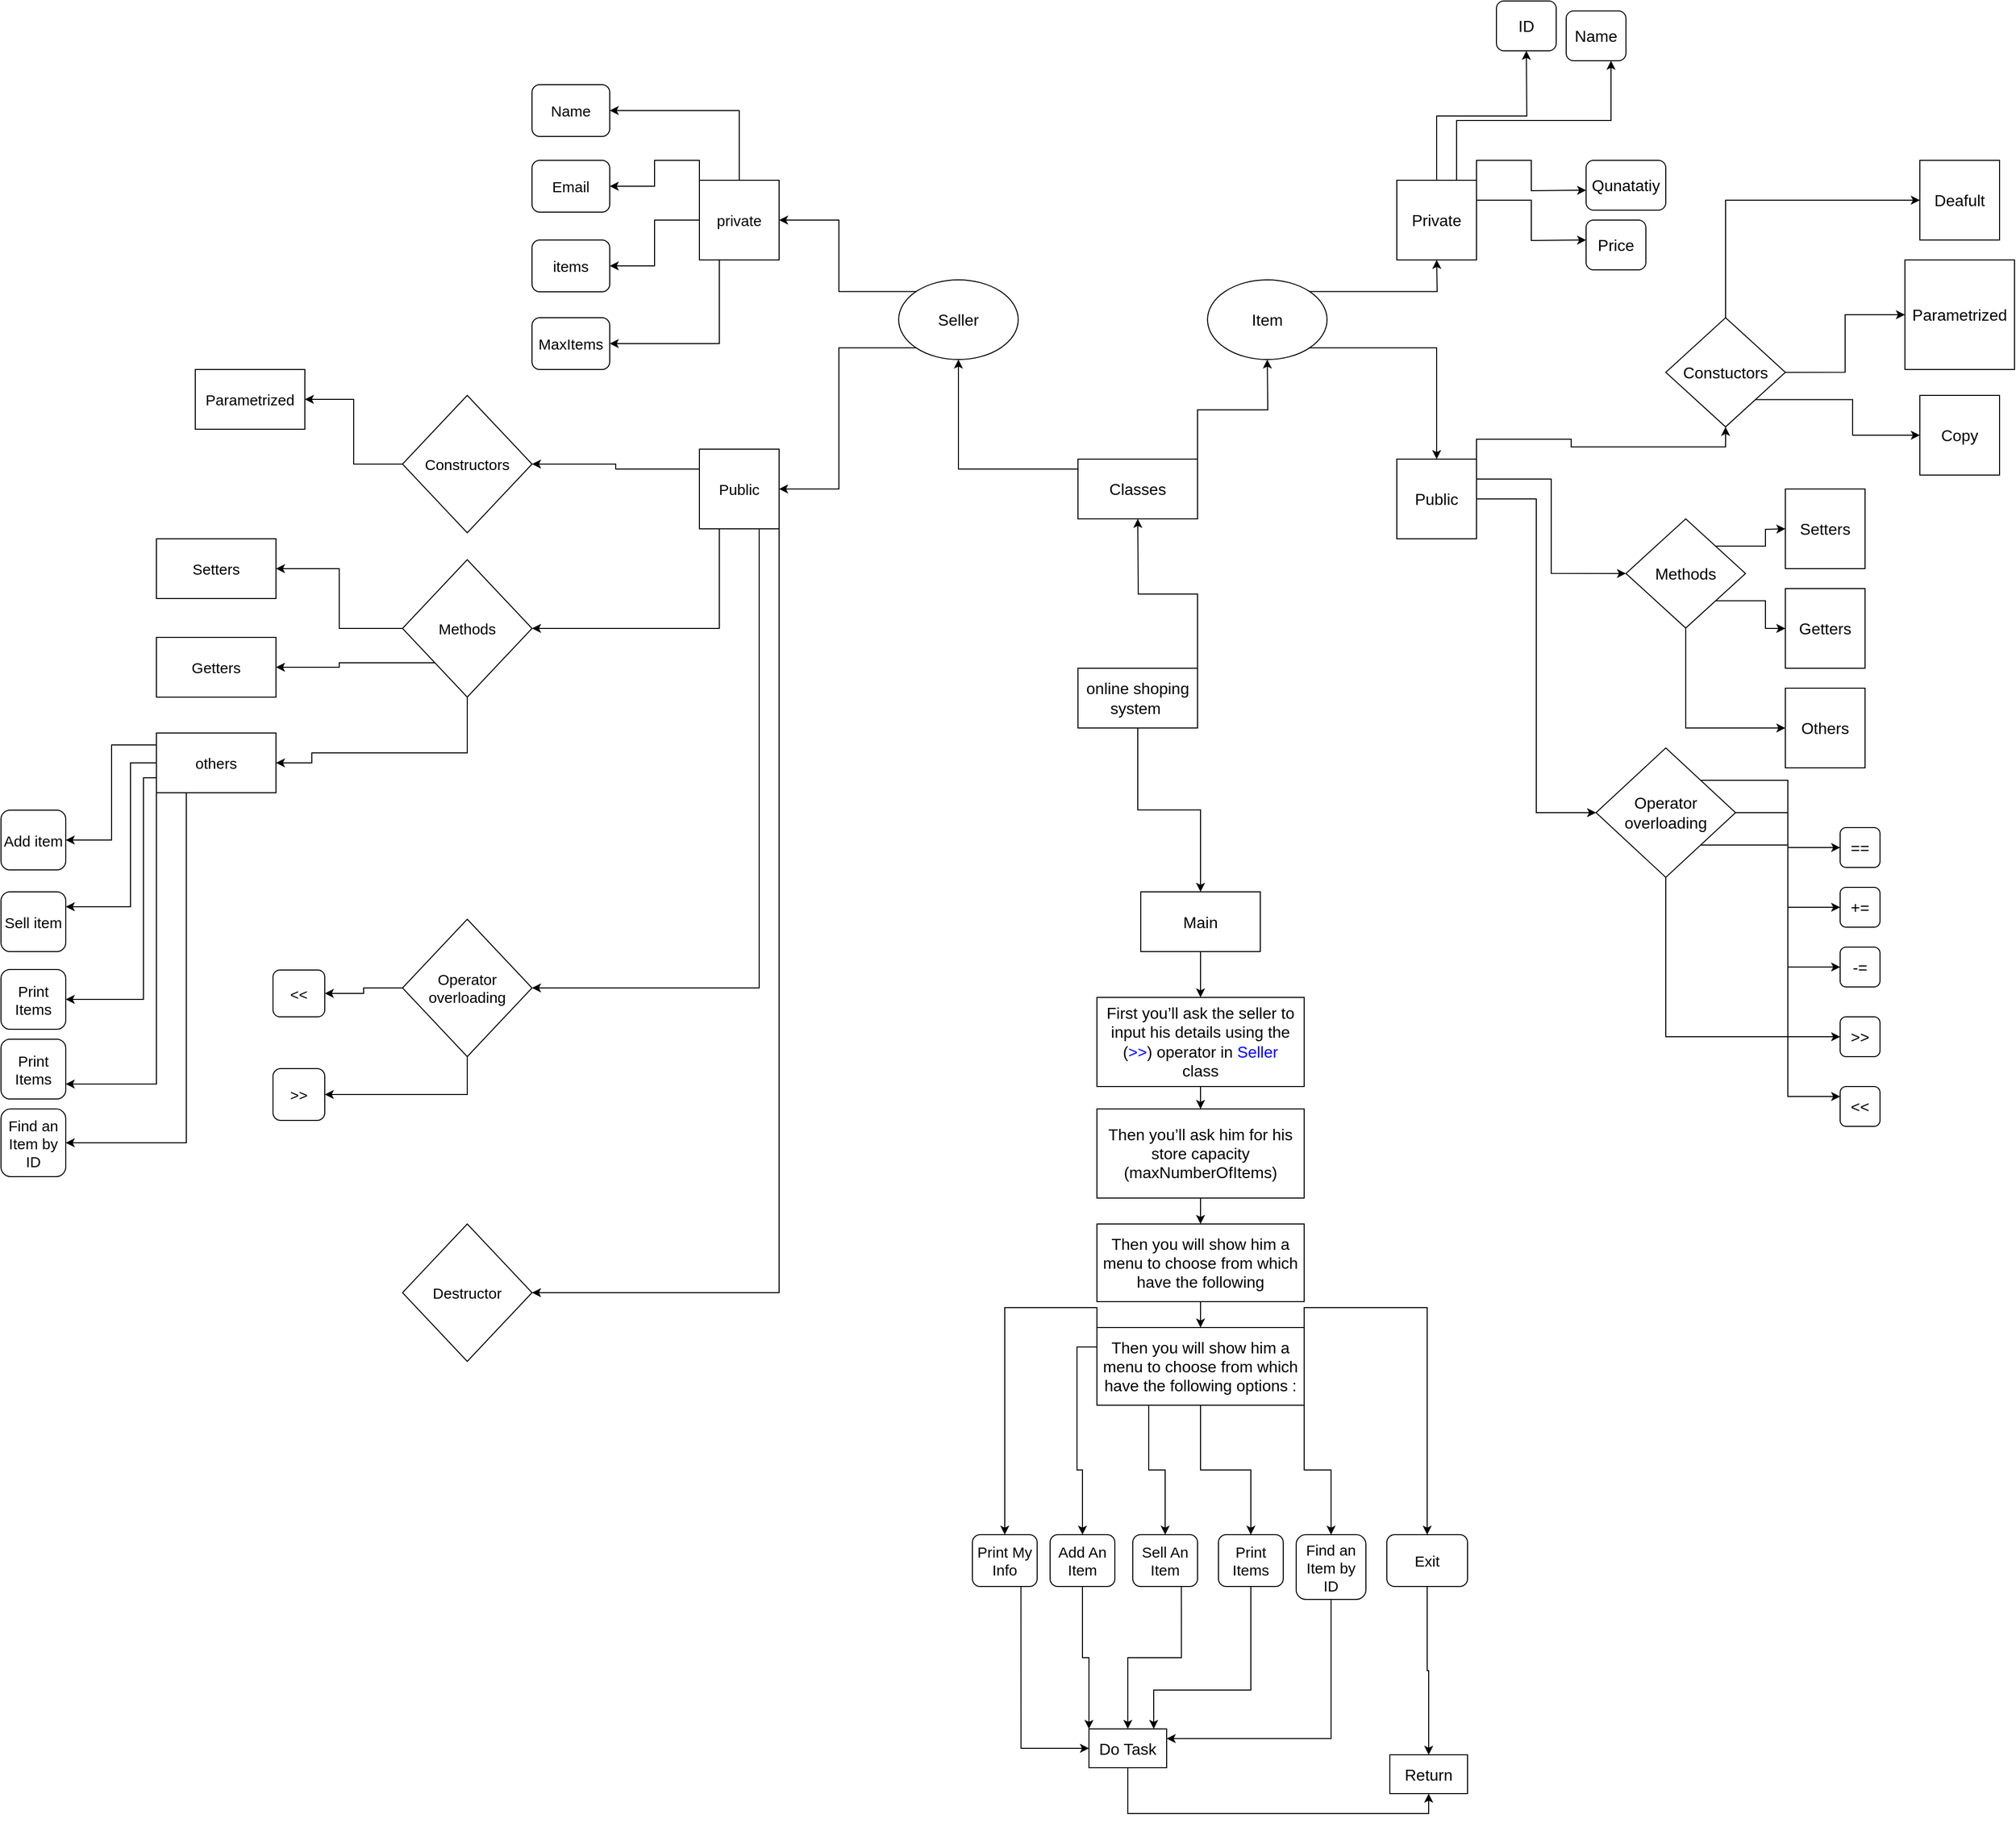 <mxfile version="15.7.3" type="device"><diagram id="LqUuGTMy50vNdDH22fvP" name="Page-1"><mxGraphModel dx="3160" dy="4025" grid="1" gridSize="13" guides="1" tooltips="1" connect="1" arrows="1" fold="1" page="0" pageScale="1" pageWidth="850" pageHeight="1100" math="0" shadow="0"><root><mxCell id="0"/><mxCell id="1" parent="0"/><mxCell id="U6uP4XrphYnsGZnS9Zwe-2" style="edgeStyle=orthogonalEdgeStyle;rounded=0;orthogonalLoop=1;jettySize=auto;html=1;exitX=1;exitY=0;exitDx=0;exitDy=0;fontSize=16;" parent="1" source="U6uP4XrphYnsGZnS9Zwe-1" edge="1"><mxGeometry relative="1" as="geometry"><mxPoint x="530" y="280" as="targetPoint"/></mxGeometry></mxCell><mxCell id="U6uP4XrphYnsGZnS9Zwe-3" style="edgeStyle=orthogonalEdgeStyle;rounded=0;orthogonalLoop=1;jettySize=auto;html=1;fontSize=16;entryX=0.5;entryY=0;entryDx=0;entryDy=0;exitX=0.5;exitY=1;exitDx=0;exitDy=0;" parent="1" source="U6uP4XrphYnsGZnS9Zwe-1" target="U6uP4XrphYnsGZnS9Zwe-4" edge="1"><mxGeometry relative="1" as="geometry"><mxPoint x="260" y="530" as="targetPoint"/><mxPoint x="440" y="540" as="sourcePoint"/></mxGeometry></mxCell><mxCell id="U6uP4XrphYnsGZnS9Zwe-1" value="&lt;font style=&quot;font-size: 16px&quot;&gt;online shoping system&amp;nbsp;&lt;/font&gt;" style="rounded=0;whiteSpace=wrap;html=1;" parent="1" vertex="1"><mxGeometry x="470" y="430" width="120" height="60" as="geometry"/></mxCell><mxCell id="W4o8jHhgTtyoQYrUryZ_-58" value="" style="edgeStyle=orthogonalEdgeStyle;rounded=0;orthogonalLoop=1;jettySize=auto;html=1;fontSize=15;" edge="1" parent="1" source="U6uP4XrphYnsGZnS9Zwe-4" target="W4o8jHhgTtyoQYrUryZ_-57"><mxGeometry relative="1" as="geometry"/></mxCell><mxCell id="U6uP4XrphYnsGZnS9Zwe-4" value="Main" style="rounded=0;whiteSpace=wrap;html=1;fontSize=16;" parent="1" vertex="1"><mxGeometry x="533" y="654.5" width="120" height="60" as="geometry"/></mxCell><mxCell id="U6uP4XrphYnsGZnS9Zwe-6" style="edgeStyle=orthogonalEdgeStyle;rounded=0;orthogonalLoop=1;jettySize=auto;html=1;exitX=1;exitY=0;exitDx=0;exitDy=0;fontSize=16;" parent="1" source="U6uP4XrphYnsGZnS9Zwe-5" edge="1"><mxGeometry relative="1" as="geometry"><mxPoint x="660" y="120" as="targetPoint"/></mxGeometry></mxCell><mxCell id="U6uP4XrphYnsGZnS9Zwe-5" value="Classes" style="rounded=0;whiteSpace=wrap;html=1;fontSize=16;" parent="1" vertex="1"><mxGeometry x="470" y="220" width="120" height="60" as="geometry"/></mxCell><mxCell id="U6uP4XrphYnsGZnS9Zwe-14" style="edgeStyle=orthogonalEdgeStyle;rounded=0;orthogonalLoop=1;jettySize=auto;html=1;exitX=1;exitY=0;exitDx=0;exitDy=0;fontSize=16;" parent="1" source="U6uP4XrphYnsGZnS9Zwe-13" edge="1"><mxGeometry relative="1" as="geometry"><mxPoint x="830" y="20" as="targetPoint"/></mxGeometry></mxCell><mxCell id="U6uP4XrphYnsGZnS9Zwe-16" style="edgeStyle=orthogonalEdgeStyle;rounded=0;orthogonalLoop=1;jettySize=auto;html=1;exitX=1;exitY=1;exitDx=0;exitDy=0;fontSize=16;" parent="1" source="U6uP4XrphYnsGZnS9Zwe-13" target="U6uP4XrphYnsGZnS9Zwe-17" edge="1"><mxGeometry relative="1" as="geometry"><mxPoint x="830" y="190" as="targetPoint"/></mxGeometry></mxCell><mxCell id="U6uP4XrphYnsGZnS9Zwe-13" value="Item" style="ellipse;whiteSpace=wrap;html=1;fontSize=16;" parent="1" vertex="1"><mxGeometry x="600" y="40" width="120" height="80" as="geometry"/></mxCell><mxCell id="U6uP4XrphYnsGZnS9Zwe-19" style="edgeStyle=orthogonalEdgeStyle;rounded=0;orthogonalLoop=1;jettySize=auto;html=1;exitX=1;exitY=0;exitDx=0;exitDy=0;fontSize=16;" parent="1" source="U6uP4XrphYnsGZnS9Zwe-15" edge="1"><mxGeometry relative="1" as="geometry"><mxPoint x="980" y="-50" as="targetPoint"/></mxGeometry></mxCell><mxCell id="U6uP4XrphYnsGZnS9Zwe-21" style="edgeStyle=orthogonalEdgeStyle;rounded=0;orthogonalLoop=1;jettySize=auto;html=1;exitX=1;exitY=0.25;exitDx=0;exitDy=0;fontSize=16;" parent="1" source="U6uP4XrphYnsGZnS9Zwe-15" edge="1"><mxGeometry relative="1" as="geometry"><mxPoint x="980" as="targetPoint"/></mxGeometry></mxCell><mxCell id="U6uP4XrphYnsGZnS9Zwe-29" style="edgeStyle=orthogonalEdgeStyle;rounded=0;orthogonalLoop=1;jettySize=auto;html=1;exitX=0.75;exitY=0;exitDx=0;exitDy=0;fontSize=16;entryX=0.75;entryY=1;entryDx=0;entryDy=0;" parent="1" source="U6uP4XrphYnsGZnS9Zwe-15" target="U6uP4XrphYnsGZnS9Zwe-22" edge="1"><mxGeometry relative="1" as="geometry"><mxPoint x="1010" y="-130" as="targetPoint"/></mxGeometry></mxCell><mxCell id="U6uP4XrphYnsGZnS9Zwe-30" style="edgeStyle=orthogonalEdgeStyle;rounded=0;orthogonalLoop=1;jettySize=auto;html=1;exitX=0.5;exitY=0;exitDx=0;exitDy=0;fontSize=16;" parent="1" source="U6uP4XrphYnsGZnS9Zwe-15" edge="1"><mxGeometry relative="1" as="geometry"><mxPoint x="920" y="-190" as="targetPoint"/></mxGeometry></mxCell><mxCell id="U6uP4XrphYnsGZnS9Zwe-15" value="Private" style="whiteSpace=wrap;html=1;aspect=fixed;fontSize=16;" parent="1" vertex="1"><mxGeometry x="790" y="-60" width="80" height="80" as="geometry"/></mxCell><mxCell id="U6uP4XrphYnsGZnS9Zwe-35" style="edgeStyle=orthogonalEdgeStyle;rounded=0;orthogonalLoop=1;jettySize=auto;html=1;exitX=1;exitY=0;exitDx=0;exitDy=0;fontSize=16;" parent="1" source="U6uP4XrphYnsGZnS9Zwe-17" target="U6uP4XrphYnsGZnS9Zwe-36" edge="1"><mxGeometry relative="1" as="geometry"><mxPoint x="1030" y="190.333" as="targetPoint"/></mxGeometry></mxCell><mxCell id="U6uP4XrphYnsGZnS9Zwe-40" style="edgeStyle=orthogonalEdgeStyle;rounded=0;orthogonalLoop=1;jettySize=auto;html=1;exitX=1;exitY=0.25;exitDx=0;exitDy=0;fontSize=16;entryX=0;entryY=0.5;entryDx=0;entryDy=0;" parent="1" source="U6uP4XrphYnsGZnS9Zwe-17" target="U6uP4XrphYnsGZnS9Zwe-41" edge="1"><mxGeometry relative="1" as="geometry"><mxPoint x="980" y="360" as="targetPoint"/></mxGeometry></mxCell><mxCell id="U6uP4XrphYnsGZnS9Zwe-52" style="edgeStyle=orthogonalEdgeStyle;rounded=0;orthogonalLoop=1;jettySize=auto;html=1;exitX=1;exitY=0.5;exitDx=0;exitDy=0;entryX=0;entryY=0.5;entryDx=0;entryDy=0;fontSize=16;" parent="1" source="U6uP4XrphYnsGZnS9Zwe-17" target="U6uP4XrphYnsGZnS9Zwe-50" edge="1"><mxGeometry relative="1" as="geometry"/></mxCell><mxCell id="U6uP4XrphYnsGZnS9Zwe-17" value="Public" style="whiteSpace=wrap;html=1;aspect=fixed;fontSize=16;" parent="1" vertex="1"><mxGeometry x="790" y="220" width="80" height="80" as="geometry"/></mxCell><mxCell id="U6uP4XrphYnsGZnS9Zwe-20" value="ID" style="rounded=1;whiteSpace=wrap;html=1;fontSize=16;" parent="1" vertex="1"><mxGeometry x="890" y="-240" width="60" height="50" as="geometry"/></mxCell><mxCell id="U6uP4XrphYnsGZnS9Zwe-22" value="Name" style="rounded=1;whiteSpace=wrap;html=1;fontSize=16;" parent="1" vertex="1"><mxGeometry x="960" y="-230" width="60" height="50" as="geometry"/></mxCell><mxCell id="U6uP4XrphYnsGZnS9Zwe-33" value="Qunatatiy" style="rounded=1;whiteSpace=wrap;html=1;fontSize=16;" parent="1" vertex="1"><mxGeometry x="980" y="-80" width="80" height="50" as="geometry"/></mxCell><mxCell id="U6uP4XrphYnsGZnS9Zwe-34" value="Price" style="rounded=1;whiteSpace=wrap;html=1;fontSize=16;" parent="1" vertex="1"><mxGeometry x="980" y="-20" width="60" height="50" as="geometry"/></mxCell><mxCell id="W4o8jHhgTtyoQYrUryZ_-20" style="edgeStyle=orthogonalEdgeStyle;rounded=0;orthogonalLoop=1;jettySize=auto;html=1;exitX=0.5;exitY=0;exitDx=0;exitDy=0;entryX=0;entryY=0.5;entryDx=0;entryDy=0;fontSize=15;" edge="1" parent="1" source="U6uP4XrphYnsGZnS9Zwe-36" target="W4o8jHhgTtyoQYrUryZ_-17"><mxGeometry relative="1" as="geometry"/></mxCell><mxCell id="W4o8jHhgTtyoQYrUryZ_-21" style="edgeStyle=orthogonalEdgeStyle;rounded=0;orthogonalLoop=1;jettySize=auto;html=1;exitX=1;exitY=0.5;exitDx=0;exitDy=0;fontSize=15;" edge="1" parent="1" source="U6uP4XrphYnsGZnS9Zwe-36" target="W4o8jHhgTtyoQYrUryZ_-18"><mxGeometry relative="1" as="geometry"/></mxCell><mxCell id="W4o8jHhgTtyoQYrUryZ_-22" style="edgeStyle=orthogonalEdgeStyle;rounded=0;orthogonalLoop=1;jettySize=auto;html=1;exitX=1;exitY=1;exitDx=0;exitDy=0;fontSize=15;" edge="1" parent="1" source="U6uP4XrphYnsGZnS9Zwe-36" target="W4o8jHhgTtyoQYrUryZ_-19"><mxGeometry relative="1" as="geometry"/></mxCell><mxCell id="U6uP4XrphYnsGZnS9Zwe-36" value="Constuctors" style="rhombus;whiteSpace=wrap;html=1;fontSize=16;" parent="1" vertex="1"><mxGeometry x="1060" y="78.0" width="120" height="109.67" as="geometry"/></mxCell><mxCell id="U6uP4XrphYnsGZnS9Zwe-43" style="edgeStyle=orthogonalEdgeStyle;rounded=0;orthogonalLoop=1;jettySize=auto;html=1;exitX=1;exitY=0;exitDx=0;exitDy=0;fontSize=16;" parent="1" source="U6uP4XrphYnsGZnS9Zwe-41" edge="1"><mxGeometry relative="1" as="geometry"><mxPoint x="1180" y="290" as="targetPoint"/></mxGeometry></mxCell><mxCell id="U6uP4XrphYnsGZnS9Zwe-47" style="edgeStyle=orthogonalEdgeStyle;rounded=0;orthogonalLoop=1;jettySize=auto;html=1;exitX=1;exitY=1;exitDx=0;exitDy=0;entryX=0;entryY=0.5;entryDx=0;entryDy=0;fontSize=16;" parent="1" source="U6uP4XrphYnsGZnS9Zwe-41" target="U6uP4XrphYnsGZnS9Zwe-46" edge="1"><mxGeometry relative="1" as="geometry"/></mxCell><mxCell id="U6uP4XrphYnsGZnS9Zwe-49" style="edgeStyle=orthogonalEdgeStyle;rounded=0;orthogonalLoop=1;jettySize=auto;html=1;exitX=0.5;exitY=1;exitDx=0;exitDy=0;entryX=0;entryY=0.5;entryDx=0;entryDy=0;fontSize=16;" parent="1" source="U6uP4XrphYnsGZnS9Zwe-41" target="U6uP4XrphYnsGZnS9Zwe-48" edge="1"><mxGeometry relative="1" as="geometry"/></mxCell><mxCell id="U6uP4XrphYnsGZnS9Zwe-41" value="Methods" style="rhombus;whiteSpace=wrap;html=1;fontSize=16;" parent="1" vertex="1"><mxGeometry x="1020" y="280" width="120" height="109.67" as="geometry"/></mxCell><mxCell id="U6uP4XrphYnsGZnS9Zwe-45" value="Setters" style="whiteSpace=wrap;html=1;aspect=fixed;fontSize=16;" parent="1" vertex="1"><mxGeometry x="1180" y="250" width="80" height="80" as="geometry"/></mxCell><mxCell id="U6uP4XrphYnsGZnS9Zwe-46" value="Getters" style="whiteSpace=wrap;html=1;aspect=fixed;fontSize=16;" parent="1" vertex="1"><mxGeometry x="1180" y="350" width="80" height="80" as="geometry"/></mxCell><mxCell id="U6uP4XrphYnsGZnS9Zwe-48" value="Others" style="whiteSpace=wrap;html=1;aspect=fixed;fontSize=16;" parent="1" vertex="1"><mxGeometry x="1180" y="450" width="80" height="80" as="geometry"/></mxCell><mxCell id="U6uP4XrphYnsGZnS9Zwe-60" style="edgeStyle=orthogonalEdgeStyle;rounded=0;orthogonalLoop=1;jettySize=auto;html=1;exitX=1;exitY=0;exitDx=0;exitDy=0;entryX=0;entryY=0.5;entryDx=0;entryDy=0;fontSize=16;" parent="1" source="U6uP4XrphYnsGZnS9Zwe-50" target="U6uP4XrphYnsGZnS9Zwe-54" edge="1"><mxGeometry relative="1" as="geometry"/></mxCell><mxCell id="U6uP4XrphYnsGZnS9Zwe-61" style="edgeStyle=orthogonalEdgeStyle;rounded=0;orthogonalLoop=1;jettySize=auto;html=1;exitX=1;exitY=0.5;exitDx=0;exitDy=0;entryX=0;entryY=0.5;entryDx=0;entryDy=0;fontSize=16;" parent="1" source="U6uP4XrphYnsGZnS9Zwe-50" target="U6uP4XrphYnsGZnS9Zwe-55" edge="1"><mxGeometry relative="1" as="geometry"/></mxCell><mxCell id="U6uP4XrphYnsGZnS9Zwe-62" style="edgeStyle=orthogonalEdgeStyle;rounded=0;orthogonalLoop=1;jettySize=auto;html=1;exitX=1;exitY=1;exitDx=0;exitDy=0;entryX=0;entryY=0.5;entryDx=0;entryDy=0;fontSize=16;" parent="1" source="U6uP4XrphYnsGZnS9Zwe-50" target="U6uP4XrphYnsGZnS9Zwe-56" edge="1"><mxGeometry relative="1" as="geometry"/></mxCell><mxCell id="U6uP4XrphYnsGZnS9Zwe-63" style="edgeStyle=orthogonalEdgeStyle;rounded=0;orthogonalLoop=1;jettySize=auto;html=1;exitX=0.5;exitY=1;exitDx=0;exitDy=0;entryX=0;entryY=0.5;entryDx=0;entryDy=0;fontSize=16;" parent="1" source="U6uP4XrphYnsGZnS9Zwe-50" target="U6uP4XrphYnsGZnS9Zwe-57" edge="1"><mxGeometry relative="1" as="geometry"/></mxCell><mxCell id="U6uP4XrphYnsGZnS9Zwe-65" style="edgeStyle=orthogonalEdgeStyle;rounded=0;orthogonalLoop=1;jettySize=auto;html=1;exitX=0;exitY=1;exitDx=0;exitDy=0;entryX=0;entryY=0.25;entryDx=0;entryDy=0;fontSize=16;" parent="1" source="U6uP4XrphYnsGZnS9Zwe-50" target="U6uP4XrphYnsGZnS9Zwe-58" edge="1"><mxGeometry relative="1" as="geometry"/></mxCell><mxCell id="U6uP4XrphYnsGZnS9Zwe-50" value="Operator overloading" style="rhombus;whiteSpace=wrap;html=1;fontSize=16;" parent="1" vertex="1"><mxGeometry x="990" y="510" width="140" height="130" as="geometry"/></mxCell><mxCell id="U6uP4XrphYnsGZnS9Zwe-54" value="==" style="rounded=1;whiteSpace=wrap;html=1;fontSize=16;" parent="1" vertex="1"><mxGeometry x="1235" y="590" width="40" height="40" as="geometry"/></mxCell><mxCell id="U6uP4XrphYnsGZnS9Zwe-55" value="+=" style="rounded=1;whiteSpace=wrap;html=1;fontSize=16;" parent="1" vertex="1"><mxGeometry x="1235" y="650" width="40" height="40" as="geometry"/></mxCell><mxCell id="U6uP4XrphYnsGZnS9Zwe-56" value="-=" style="rounded=1;whiteSpace=wrap;html=1;fontSize=16;" parent="1" vertex="1"><mxGeometry x="1235" y="710" width="40" height="40" as="geometry"/></mxCell><mxCell id="U6uP4XrphYnsGZnS9Zwe-57" value="&amp;gt;&amp;gt;" style="rounded=1;whiteSpace=wrap;html=1;fontSize=16;" parent="1" vertex="1"><mxGeometry x="1235" y="780" width="40" height="40" as="geometry"/></mxCell><mxCell id="U6uP4XrphYnsGZnS9Zwe-58" value="&amp;lt;&amp;lt;" style="rounded=1;whiteSpace=wrap;html=1;fontSize=16;" parent="1" vertex="1"><mxGeometry x="1235" y="850" width="40" height="40" as="geometry"/></mxCell><mxCell id="W4o8jHhgTtyoQYrUryZ_-4" style="edgeStyle=orthogonalEdgeStyle;rounded=0;orthogonalLoop=1;jettySize=auto;html=1;exitX=0;exitY=0;exitDx=0;exitDy=0;entryX=1;entryY=0.5;entryDx=0;entryDy=0;" edge="1" parent="1" source="U6uP4XrphYnsGZnS9Zwe-100" target="W4o8jHhgTtyoQYrUryZ_-2"><mxGeometry relative="1" as="geometry"/></mxCell><mxCell id="W4o8jHhgTtyoQYrUryZ_-5" style="edgeStyle=orthogonalEdgeStyle;rounded=0;orthogonalLoop=1;jettySize=auto;html=1;exitX=0;exitY=1;exitDx=0;exitDy=0;entryX=1;entryY=0.5;entryDx=0;entryDy=0;" edge="1" parent="1" source="U6uP4XrphYnsGZnS9Zwe-100" target="W4o8jHhgTtyoQYrUryZ_-3"><mxGeometry relative="1" as="geometry"/></mxCell><mxCell id="U6uP4XrphYnsGZnS9Zwe-100" value="Seller" style="ellipse;whiteSpace=wrap;html=1;fontSize=16;" parent="1" vertex="1"><mxGeometry x="290" y="40" width="120" height="80" as="geometry"/></mxCell><mxCell id="U6uP4XrphYnsGZnS9Zwe-101" style="edgeStyle=orthogonalEdgeStyle;rounded=0;orthogonalLoop=1;jettySize=auto;html=1;exitX=0.005;exitY=0.166;exitDx=0;exitDy=0;fontSize=16;exitPerimeter=0;entryX=0.5;entryY=1;entryDx=0;entryDy=0;" parent="1" source="U6uP4XrphYnsGZnS9Zwe-5" target="U6uP4XrphYnsGZnS9Zwe-100" edge="1"><mxGeometry relative="1" as="geometry"><mxPoint x="460" y="120.0" as="targetPoint"/><mxPoint x="390" y="220.0" as="sourcePoint"/></mxGeometry></mxCell><mxCell id="W4o8jHhgTtyoQYrUryZ_-10" style="edgeStyle=orthogonalEdgeStyle;rounded=0;orthogonalLoop=1;jettySize=auto;html=1;exitX=0.5;exitY=0;exitDx=0;exitDy=0;entryX=1;entryY=0.5;entryDx=0;entryDy=0;fontSize=15;" edge="1" parent="1" source="W4o8jHhgTtyoQYrUryZ_-2" target="W4o8jHhgTtyoQYrUryZ_-6"><mxGeometry relative="1" as="geometry"/></mxCell><mxCell id="W4o8jHhgTtyoQYrUryZ_-11" style="edgeStyle=orthogonalEdgeStyle;rounded=0;orthogonalLoop=1;jettySize=auto;html=1;exitX=0;exitY=0;exitDx=0;exitDy=0;fontSize=15;" edge="1" parent="1" source="W4o8jHhgTtyoQYrUryZ_-2" target="W4o8jHhgTtyoQYrUryZ_-7"><mxGeometry relative="1" as="geometry"/></mxCell><mxCell id="W4o8jHhgTtyoQYrUryZ_-12" style="edgeStyle=orthogonalEdgeStyle;rounded=0;orthogonalLoop=1;jettySize=auto;html=1;exitX=0;exitY=0.5;exitDx=0;exitDy=0;entryX=1;entryY=0.5;entryDx=0;entryDy=0;fontSize=15;" edge="1" parent="1" source="W4o8jHhgTtyoQYrUryZ_-2" target="W4o8jHhgTtyoQYrUryZ_-8"><mxGeometry relative="1" as="geometry"/></mxCell><mxCell id="W4o8jHhgTtyoQYrUryZ_-13" style="edgeStyle=orthogonalEdgeStyle;rounded=0;orthogonalLoop=1;jettySize=auto;html=1;exitX=0.25;exitY=1;exitDx=0;exitDy=0;entryX=1;entryY=0.5;entryDx=0;entryDy=0;fontSize=15;" edge="1" parent="1" source="W4o8jHhgTtyoQYrUryZ_-2" target="W4o8jHhgTtyoQYrUryZ_-9"><mxGeometry relative="1" as="geometry"/></mxCell><mxCell id="W4o8jHhgTtyoQYrUryZ_-2" value="&lt;font style=&quot;font-size: 15px&quot;&gt;private&lt;/font&gt;" style="whiteSpace=wrap;html=1;aspect=fixed;" vertex="1" parent="1"><mxGeometry x="90" y="-60" width="80" height="80" as="geometry"/></mxCell><mxCell id="W4o8jHhgTtyoQYrUryZ_-25" style="edgeStyle=orthogonalEdgeStyle;rounded=0;orthogonalLoop=1;jettySize=auto;html=1;exitX=0;exitY=0.25;exitDx=0;exitDy=0;fontSize=15;" edge="1" parent="1" source="W4o8jHhgTtyoQYrUryZ_-3" target="W4o8jHhgTtyoQYrUryZ_-14"><mxGeometry relative="1" as="geometry"/></mxCell><mxCell id="W4o8jHhgTtyoQYrUryZ_-27" style="edgeStyle=orthogonalEdgeStyle;rounded=0;orthogonalLoop=1;jettySize=auto;html=1;exitX=0.25;exitY=1;exitDx=0;exitDy=0;entryX=1;entryY=0.5;entryDx=0;entryDy=0;fontSize=15;" edge="1" parent="1" source="W4o8jHhgTtyoQYrUryZ_-3" target="W4o8jHhgTtyoQYrUryZ_-15"><mxGeometry relative="1" as="geometry"/></mxCell><mxCell id="W4o8jHhgTtyoQYrUryZ_-28" style="edgeStyle=orthogonalEdgeStyle;rounded=0;orthogonalLoop=1;jettySize=auto;html=1;exitX=0.75;exitY=1;exitDx=0;exitDy=0;entryX=1;entryY=0.5;entryDx=0;entryDy=0;fontSize=15;" edge="1" parent="1" source="W4o8jHhgTtyoQYrUryZ_-3" target="W4o8jHhgTtyoQYrUryZ_-16"><mxGeometry relative="1" as="geometry"/></mxCell><mxCell id="W4o8jHhgTtyoQYrUryZ_-51" style="edgeStyle=orthogonalEdgeStyle;rounded=0;orthogonalLoop=1;jettySize=auto;html=1;exitX=1;exitY=1;exitDx=0;exitDy=0;entryX=1;entryY=0.5;entryDx=0;entryDy=0;fontSize=15;" edge="1" parent="1" source="W4o8jHhgTtyoQYrUryZ_-3" target="W4o8jHhgTtyoQYrUryZ_-50"><mxGeometry relative="1" as="geometry"/></mxCell><mxCell id="W4o8jHhgTtyoQYrUryZ_-3" value="&lt;font style=&quot;font-size: 15px&quot;&gt;Public&lt;/font&gt;" style="whiteSpace=wrap;html=1;aspect=fixed;" vertex="1" parent="1"><mxGeometry x="90" y="210" width="80" height="80" as="geometry"/></mxCell><mxCell id="W4o8jHhgTtyoQYrUryZ_-6" value="Name" style="rounded=1;whiteSpace=wrap;html=1;fontSize=15;" vertex="1" parent="1"><mxGeometry x="-78" y="-156" width="78" height="52" as="geometry"/></mxCell><mxCell id="W4o8jHhgTtyoQYrUryZ_-7" value="Email" style="rounded=1;whiteSpace=wrap;html=1;fontSize=15;" vertex="1" parent="1"><mxGeometry x="-78" y="-80" width="78" height="52" as="geometry"/></mxCell><mxCell id="W4o8jHhgTtyoQYrUryZ_-8" value="items" style="rounded=1;whiteSpace=wrap;html=1;fontSize=15;" vertex="1" parent="1"><mxGeometry x="-78" width="78" height="52" as="geometry"/></mxCell><mxCell id="W4o8jHhgTtyoQYrUryZ_-9" value="MaxItems" style="rounded=1;whiteSpace=wrap;html=1;fontSize=15;" vertex="1" parent="1"><mxGeometry x="-78" y="78" width="78" height="52" as="geometry"/></mxCell><mxCell id="W4o8jHhgTtyoQYrUryZ_-32" value="" style="edgeStyle=orthogonalEdgeStyle;rounded=0;orthogonalLoop=1;jettySize=auto;html=1;fontSize=15;" edge="1" parent="1" source="W4o8jHhgTtyoQYrUryZ_-14" target="W4o8jHhgTtyoQYrUryZ_-31"><mxGeometry relative="1" as="geometry"/></mxCell><mxCell id="W4o8jHhgTtyoQYrUryZ_-14" value="Constructors" style="rhombus;whiteSpace=wrap;html=1;fontSize=15;" vertex="1" parent="1"><mxGeometry x="-208" y="156" width="130" height="138" as="geometry"/></mxCell><mxCell id="W4o8jHhgTtyoQYrUryZ_-34" value="" style="edgeStyle=orthogonalEdgeStyle;rounded=0;orthogonalLoop=1;jettySize=auto;html=1;fontSize=15;" edge="1" parent="1" source="W4o8jHhgTtyoQYrUryZ_-15" target="W4o8jHhgTtyoQYrUryZ_-33"><mxGeometry relative="1" as="geometry"/></mxCell><mxCell id="W4o8jHhgTtyoQYrUryZ_-37" style="edgeStyle=orthogonalEdgeStyle;rounded=0;orthogonalLoop=1;jettySize=auto;html=1;exitX=0;exitY=1;exitDx=0;exitDy=0;entryX=1;entryY=0.5;entryDx=0;entryDy=0;fontSize=15;" edge="1" parent="1" source="W4o8jHhgTtyoQYrUryZ_-15" target="W4o8jHhgTtyoQYrUryZ_-35"><mxGeometry relative="1" as="geometry"/></mxCell><mxCell id="W4o8jHhgTtyoQYrUryZ_-38" style="edgeStyle=orthogonalEdgeStyle;rounded=0;orthogonalLoop=1;jettySize=auto;html=1;exitX=0.5;exitY=1;exitDx=0;exitDy=0;entryX=1;entryY=0.5;entryDx=0;entryDy=0;fontSize=15;" edge="1" parent="1" source="W4o8jHhgTtyoQYrUryZ_-15" target="W4o8jHhgTtyoQYrUryZ_-36"><mxGeometry relative="1" as="geometry"><Array as="points"><mxPoint x="-143" y="515"/><mxPoint x="-299" y="515"/><mxPoint x="-299" y="525"/></Array></mxGeometry></mxCell><mxCell id="W4o8jHhgTtyoQYrUryZ_-15" value="Methods" style="rhombus;whiteSpace=wrap;html=1;fontSize=15;" vertex="1" parent="1"><mxGeometry x="-208" y="321" width="130" height="138" as="geometry"/></mxCell><mxCell id="W4o8jHhgTtyoQYrUryZ_-41" style="edgeStyle=orthogonalEdgeStyle;rounded=0;orthogonalLoop=1;jettySize=auto;html=1;exitX=0;exitY=0.5;exitDx=0;exitDy=0;entryX=1;entryY=0.5;entryDx=0;entryDy=0;fontSize=15;" edge="1" parent="1" source="W4o8jHhgTtyoQYrUryZ_-16" target="W4o8jHhgTtyoQYrUryZ_-39"><mxGeometry relative="1" as="geometry"/></mxCell><mxCell id="W4o8jHhgTtyoQYrUryZ_-42" style="edgeStyle=orthogonalEdgeStyle;rounded=0;orthogonalLoop=1;jettySize=auto;html=1;exitX=0.5;exitY=1;exitDx=0;exitDy=0;entryX=1;entryY=0.5;entryDx=0;entryDy=0;fontSize=15;" edge="1" parent="1" source="W4o8jHhgTtyoQYrUryZ_-16" target="W4o8jHhgTtyoQYrUryZ_-40"><mxGeometry relative="1" as="geometry"/></mxCell><mxCell id="W4o8jHhgTtyoQYrUryZ_-16" value="Operator overloading" style="rhombus;whiteSpace=wrap;html=1;fontSize=15;" vertex="1" parent="1"><mxGeometry x="-208" y="682" width="130" height="138" as="geometry"/></mxCell><mxCell id="W4o8jHhgTtyoQYrUryZ_-17" value="Deafult" style="whiteSpace=wrap;html=1;aspect=fixed;fontSize=16;" vertex="1" parent="1"><mxGeometry x="1315" y="-80" width="80" height="80" as="geometry"/></mxCell><mxCell id="W4o8jHhgTtyoQYrUryZ_-18" value="Parametrized" style="whiteSpace=wrap;html=1;aspect=fixed;fontSize=16;" vertex="1" parent="1"><mxGeometry x="1300" y="20" width="110" height="110" as="geometry"/></mxCell><mxCell id="W4o8jHhgTtyoQYrUryZ_-19" value="Copy" style="whiteSpace=wrap;html=1;aspect=fixed;fontSize=16;" vertex="1" parent="1"><mxGeometry x="1315" y="156" width="80" height="80" as="geometry"/></mxCell><mxCell id="W4o8jHhgTtyoQYrUryZ_-31" value="Parametrized" style="whiteSpace=wrap;html=1;fontSize=15;" vertex="1" parent="1"><mxGeometry x="-416" y="130" width="110" height="60" as="geometry"/></mxCell><mxCell id="W4o8jHhgTtyoQYrUryZ_-33" value="Setters" style="whiteSpace=wrap;html=1;fontSize=15;" vertex="1" parent="1"><mxGeometry x="-455" y="300" width="120" height="60" as="geometry"/></mxCell><mxCell id="W4o8jHhgTtyoQYrUryZ_-35" value="Getters" style="whiteSpace=wrap;html=1;fontSize=15;" vertex="1" parent="1"><mxGeometry x="-455" y="399" width="120" height="60" as="geometry"/></mxCell><mxCell id="W4o8jHhgTtyoQYrUryZ_-52" style="edgeStyle=orthogonalEdgeStyle;rounded=0;orthogonalLoop=1;jettySize=auto;html=1;exitX=0;exitY=0;exitDx=0;exitDy=0;entryX=1;entryY=0.5;entryDx=0;entryDy=0;fontSize=15;" edge="1" parent="1" source="W4o8jHhgTtyoQYrUryZ_-36" target="W4o8jHhgTtyoQYrUryZ_-43"><mxGeometry relative="1" as="geometry"><Array as="points"><mxPoint x="-455" y="507"/><mxPoint x="-500" y="507"/><mxPoint x="-500" y="603"/></Array></mxGeometry></mxCell><mxCell id="W4o8jHhgTtyoQYrUryZ_-53" style="edgeStyle=orthogonalEdgeStyle;rounded=0;orthogonalLoop=1;jettySize=auto;html=1;exitX=0;exitY=0.5;exitDx=0;exitDy=0;entryX=1;entryY=0.25;entryDx=0;entryDy=0;fontSize=15;" edge="1" parent="1" source="W4o8jHhgTtyoQYrUryZ_-36" target="W4o8jHhgTtyoQYrUryZ_-44"><mxGeometry relative="1" as="geometry"><Array as="points"><mxPoint x="-481" y="525"/><mxPoint x="-481" y="670"/></Array></mxGeometry></mxCell><mxCell id="W4o8jHhgTtyoQYrUryZ_-54" style="edgeStyle=orthogonalEdgeStyle;rounded=0;orthogonalLoop=1;jettySize=auto;html=1;exitX=0;exitY=0.75;exitDx=0;exitDy=0;entryX=1;entryY=0.5;entryDx=0;entryDy=0;fontSize=15;" edge="1" parent="1" source="W4o8jHhgTtyoQYrUryZ_-36" target="W4o8jHhgTtyoQYrUryZ_-45"><mxGeometry relative="1" as="geometry"><Array as="points"><mxPoint x="-468" y="540"/><mxPoint x="-468" y="763"/></Array></mxGeometry></mxCell><mxCell id="W4o8jHhgTtyoQYrUryZ_-55" style="edgeStyle=orthogonalEdgeStyle;rounded=0;orthogonalLoop=1;jettySize=auto;html=1;exitX=0;exitY=1;exitDx=0;exitDy=0;entryX=1;entryY=0.75;entryDx=0;entryDy=0;fontSize=15;" edge="1" parent="1" source="W4o8jHhgTtyoQYrUryZ_-36" target="W4o8jHhgTtyoQYrUryZ_-46"><mxGeometry relative="1" as="geometry"/></mxCell><mxCell id="W4o8jHhgTtyoQYrUryZ_-56" style="edgeStyle=orthogonalEdgeStyle;rounded=0;orthogonalLoop=1;jettySize=auto;html=1;exitX=0.25;exitY=1;exitDx=0;exitDy=0;entryX=1;entryY=0.5;entryDx=0;entryDy=0;fontSize=15;" edge="1" parent="1" source="W4o8jHhgTtyoQYrUryZ_-36" target="W4o8jHhgTtyoQYrUryZ_-47"><mxGeometry relative="1" as="geometry"/></mxCell><mxCell id="W4o8jHhgTtyoQYrUryZ_-36" value="others" style="whiteSpace=wrap;html=1;fontSize=15;" vertex="1" parent="1"><mxGeometry x="-455" y="495" width="120" height="60" as="geometry"/></mxCell><mxCell id="W4o8jHhgTtyoQYrUryZ_-39" value="&amp;lt;&amp;lt;" style="rounded=1;whiteSpace=wrap;html=1;fontSize=15;" vertex="1" parent="1"><mxGeometry x="-338" y="733" width="52" height="47" as="geometry"/></mxCell><mxCell id="W4o8jHhgTtyoQYrUryZ_-40" value="&amp;gt;&amp;gt;" style="rounded=1;whiteSpace=wrap;html=1;fontSize=15;" vertex="1" parent="1"><mxGeometry x="-338" y="832" width="52" height="52" as="geometry"/></mxCell><mxCell id="W4o8jHhgTtyoQYrUryZ_-43" value="Add item" style="rounded=1;whiteSpace=wrap;html=1;fontSize=15;" vertex="1" parent="1"><mxGeometry x="-611" y="572.5" width="65" height="60" as="geometry"/></mxCell><mxCell id="W4o8jHhgTtyoQYrUryZ_-44" value="Sell item" style="rounded=1;whiteSpace=wrap;html=1;fontSize=15;" vertex="1" parent="1"><mxGeometry x="-611" y="654.5" width="65" height="60" as="geometry"/></mxCell><mxCell id="W4o8jHhgTtyoQYrUryZ_-45" value="&lt;span class=&quot;fontstyle0&quot;&gt;Print Items&lt;/span&gt;" style="rounded=1;whiteSpace=wrap;html=1;fontSize=15;" vertex="1" parent="1"><mxGeometry x="-611" y="732.5" width="65" height="60" as="geometry"/></mxCell><mxCell id="W4o8jHhgTtyoQYrUryZ_-46" value="&lt;span class=&quot;fontstyle0&quot;&gt;Print Items&lt;/span&gt;" style="rounded=1;whiteSpace=wrap;html=1;fontSize=15;" vertex="1" parent="1"><mxGeometry x="-611" y="802.5" width="65" height="60" as="geometry"/></mxCell><mxCell id="W4o8jHhgTtyoQYrUryZ_-47" value="&lt;span class=&quot;fontstyle0&quot;&gt;Find an Item by ID&lt;/span&gt; &lt;br/&gt;" style="rounded=1;whiteSpace=wrap;html=1;fontSize=15;" vertex="1" parent="1"><mxGeometry x="-611" y="872.5" width="65" height="68" as="geometry"/></mxCell><mxCell id="W4o8jHhgTtyoQYrUryZ_-50" value="Destructor" style="rhombus;whiteSpace=wrap;html=1;fontSize=15;" vertex="1" parent="1"><mxGeometry x="-208" y="988" width="130" height="138" as="geometry"/></mxCell><mxCell id="W4o8jHhgTtyoQYrUryZ_-63" value="" style="edgeStyle=orthogonalEdgeStyle;rounded=0;orthogonalLoop=1;jettySize=auto;html=1;fontSize=15;" edge="1" parent="1" source="W4o8jHhgTtyoQYrUryZ_-57" target="W4o8jHhgTtyoQYrUryZ_-61"><mxGeometry relative="1" as="geometry"/></mxCell><mxCell id="W4o8jHhgTtyoQYrUryZ_-57" value="&lt;span class=&quot;fontstyle0&quot;&gt;First you’ll ask the seller to input his details using the (&lt;/span&gt;&lt;span class=&quot;fontstyle0&quot; style=&quot;color: rgb(0 , 0 , 255)&quot;&gt;&amp;gt;&amp;gt;&lt;/span&gt;&lt;span class=&quot;fontstyle0&quot;&gt;) operator in &lt;/span&gt;&lt;span class=&quot;fontstyle0&quot; style=&quot;color: rgb(0 , 0 , 255)&quot;&gt;Seller&lt;br&gt;&lt;/span&gt;&lt;span class=&quot;fontstyle0&quot;&gt;class&lt;/span&gt; &lt;br/&gt;" style="rounded=0;whiteSpace=wrap;html=1;fontSize=16;" vertex="1" parent="1"><mxGeometry x="489" y="760.5" width="208" height="89.5" as="geometry"/></mxCell><mxCell id="W4o8jHhgTtyoQYrUryZ_-64" value="" style="edgeStyle=orthogonalEdgeStyle;rounded=0;orthogonalLoop=1;jettySize=auto;html=1;fontSize=15;" edge="1" parent="1" source="W4o8jHhgTtyoQYrUryZ_-61" target="W4o8jHhgTtyoQYrUryZ_-62"><mxGeometry relative="1" as="geometry"/></mxCell><mxCell id="W4o8jHhgTtyoQYrUryZ_-61" value="&lt;span class=&quot;fontstyle0&quot;&gt;Then you’ll ask him for his store capacity (maxNumberOfItems)&lt;/span&gt; &lt;br/&gt;" style="rounded=0;whiteSpace=wrap;html=1;fontSize=16;" vertex="1" parent="1"><mxGeometry x="489" y="872.5" width="208" height="89.5" as="geometry"/></mxCell><mxCell id="W4o8jHhgTtyoQYrUryZ_-76" value="" style="edgeStyle=orthogonalEdgeStyle;rounded=0;orthogonalLoop=1;jettySize=auto;html=1;fontSize=15;" edge="1" parent="1" source="W4o8jHhgTtyoQYrUryZ_-62" target="W4o8jHhgTtyoQYrUryZ_-65"><mxGeometry relative="1" as="geometry"/></mxCell><mxCell id="W4o8jHhgTtyoQYrUryZ_-62" value="&lt;span class=&quot;fontstyle0&quot;&gt;Then you will show him a menu to choose from which have the following&lt;/span&gt;" style="rounded=0;whiteSpace=wrap;html=1;fontSize=16;" vertex="1" parent="1"><mxGeometry x="489" y="988" width="208" height="78" as="geometry"/></mxCell><mxCell id="W4o8jHhgTtyoQYrUryZ_-77" style="edgeStyle=orthogonalEdgeStyle;rounded=0;orthogonalLoop=1;jettySize=auto;html=1;exitX=0;exitY=0;exitDx=0;exitDy=0;fontSize=15;" edge="1" parent="1" source="W4o8jHhgTtyoQYrUryZ_-65" target="W4o8jHhgTtyoQYrUryZ_-68"><mxGeometry relative="1" as="geometry"/></mxCell><mxCell id="W4o8jHhgTtyoQYrUryZ_-78" style="edgeStyle=orthogonalEdgeStyle;rounded=0;orthogonalLoop=1;jettySize=auto;html=1;exitX=0;exitY=0.25;exitDx=0;exitDy=0;fontSize=15;" edge="1" parent="1" source="W4o8jHhgTtyoQYrUryZ_-65" target="W4o8jHhgTtyoQYrUryZ_-70"><mxGeometry relative="1" as="geometry"/></mxCell><mxCell id="W4o8jHhgTtyoQYrUryZ_-79" style="edgeStyle=orthogonalEdgeStyle;rounded=0;orthogonalLoop=1;jettySize=auto;html=1;exitX=0.25;exitY=1;exitDx=0;exitDy=0;fontSize=15;" edge="1" parent="1" source="W4o8jHhgTtyoQYrUryZ_-65" target="W4o8jHhgTtyoQYrUryZ_-71"><mxGeometry relative="1" as="geometry"/></mxCell><mxCell id="W4o8jHhgTtyoQYrUryZ_-80" style="edgeStyle=orthogonalEdgeStyle;rounded=0;orthogonalLoop=1;jettySize=auto;html=1;exitX=0.5;exitY=1;exitDx=0;exitDy=0;fontSize=15;" edge="1" parent="1" source="W4o8jHhgTtyoQYrUryZ_-65" target="W4o8jHhgTtyoQYrUryZ_-72"><mxGeometry relative="1" as="geometry"/></mxCell><mxCell id="W4o8jHhgTtyoQYrUryZ_-81" style="edgeStyle=orthogonalEdgeStyle;rounded=0;orthogonalLoop=1;jettySize=auto;html=1;exitX=1;exitY=1;exitDx=0;exitDy=0;fontSize=15;" edge="1" parent="1" source="W4o8jHhgTtyoQYrUryZ_-65" target="W4o8jHhgTtyoQYrUryZ_-73"><mxGeometry relative="1" as="geometry"/></mxCell><mxCell id="W4o8jHhgTtyoQYrUryZ_-82" style="edgeStyle=orthogonalEdgeStyle;rounded=0;orthogonalLoop=1;jettySize=auto;html=1;exitX=1;exitY=0;exitDx=0;exitDy=0;fontSize=15;" edge="1" parent="1" source="W4o8jHhgTtyoQYrUryZ_-65" target="W4o8jHhgTtyoQYrUryZ_-74"><mxGeometry relative="1" as="geometry"/></mxCell><mxCell id="W4o8jHhgTtyoQYrUryZ_-65" value="&lt;span class=&quot;fontstyle0&quot;&gt;Then you will show him a menu to choose from which have the following options :&lt;/span&gt;" style="rounded=0;whiteSpace=wrap;html=1;fontSize=16;" vertex="1" parent="1"><mxGeometry x="489" y="1092" width="208" height="78" as="geometry"/></mxCell><mxCell id="W4o8jHhgTtyoQYrUryZ_-86" style="edgeStyle=orthogonalEdgeStyle;rounded=0;orthogonalLoop=1;jettySize=auto;html=1;exitX=0.75;exitY=1;exitDx=0;exitDy=0;entryX=0;entryY=0.5;entryDx=0;entryDy=0;fontSize=15;" edge="1" parent="1" source="W4o8jHhgTtyoQYrUryZ_-68" target="W4o8jHhgTtyoQYrUryZ_-85"><mxGeometry relative="1" as="geometry"/></mxCell><mxCell id="W4o8jHhgTtyoQYrUryZ_-68" value="&lt;span class=&quot;fontstyle0&quot;&gt;Print My Info&lt;/span&gt; &lt;br/&gt;" style="rounded=1;whiteSpace=wrap;html=1;fontSize=15;" vertex="1" parent="1"><mxGeometry x="364" y="1300" width="65" height="52" as="geometry"/></mxCell><mxCell id="W4o8jHhgTtyoQYrUryZ_-87" value="" style="edgeStyle=orthogonalEdgeStyle;rounded=0;orthogonalLoop=1;jettySize=auto;html=1;fontSize=15;entryX=0;entryY=0;entryDx=0;entryDy=0;" edge="1" parent="1" source="W4o8jHhgTtyoQYrUryZ_-70" target="W4o8jHhgTtyoQYrUryZ_-85"><mxGeometry relative="1" as="geometry"/></mxCell><mxCell id="W4o8jHhgTtyoQYrUryZ_-70" value="&lt;span class=&quot;fontstyle0&quot;&gt;Add An Item&lt;/span&gt; &lt;br/&gt;" style="rounded=1;whiteSpace=wrap;html=1;fontSize=15;" vertex="1" parent="1"><mxGeometry x="442" y="1300" width="65" height="52" as="geometry"/></mxCell><mxCell id="W4o8jHhgTtyoQYrUryZ_-88" style="edgeStyle=orthogonalEdgeStyle;rounded=0;orthogonalLoop=1;jettySize=auto;html=1;exitX=0.75;exitY=1;exitDx=0;exitDy=0;fontSize=15;entryX=0.5;entryY=0;entryDx=0;entryDy=0;" edge="1" parent="1" source="W4o8jHhgTtyoQYrUryZ_-71" target="W4o8jHhgTtyoQYrUryZ_-85"><mxGeometry relative="1" as="geometry"><mxPoint x="501" y="1482" as="targetPoint"/></mxGeometry></mxCell><mxCell id="W4o8jHhgTtyoQYrUryZ_-71" value="&lt;span class=&quot;fontstyle0&quot;&gt;Sell An Item&lt;/span&gt;" style="rounded=1;whiteSpace=wrap;html=1;fontSize=15;" vertex="1" parent="1"><mxGeometry x="525" y="1300" width="65" height="52" as="geometry"/></mxCell><mxCell id="W4o8jHhgTtyoQYrUryZ_-89" style="edgeStyle=orthogonalEdgeStyle;rounded=0;orthogonalLoop=1;jettySize=auto;html=1;exitX=0.5;exitY=1;exitDx=0;exitDy=0;fontSize=15;" edge="1" parent="1" source="W4o8jHhgTtyoQYrUryZ_-72" target="W4o8jHhgTtyoQYrUryZ_-85"><mxGeometry relative="1" as="geometry"><Array as="points"><mxPoint x="643" y="1456"/><mxPoint x="546" y="1456"/></Array></mxGeometry></mxCell><mxCell id="W4o8jHhgTtyoQYrUryZ_-72" value="&lt;span class=&quot;fontstyle0&quot;&gt;Print Items&lt;/span&gt; &lt;br/&gt;" style="rounded=1;whiteSpace=wrap;html=1;fontSize=15;" vertex="1" parent="1"><mxGeometry x="611" y="1300" width="65" height="52" as="geometry"/></mxCell><mxCell id="W4o8jHhgTtyoQYrUryZ_-90" style="edgeStyle=orthogonalEdgeStyle;rounded=0;orthogonalLoop=1;jettySize=auto;html=1;exitX=0.5;exitY=1;exitDx=0;exitDy=0;entryX=1;entryY=0.25;entryDx=0;entryDy=0;fontSize=15;" edge="1" parent="1" source="W4o8jHhgTtyoQYrUryZ_-73" target="W4o8jHhgTtyoQYrUryZ_-85"><mxGeometry relative="1" as="geometry"/></mxCell><mxCell id="W4o8jHhgTtyoQYrUryZ_-73" value="&lt;span class=&quot;fontstyle0&quot;&gt;Find an Item by ID&lt;/span&gt; &lt;br/&gt;" style="rounded=1;whiteSpace=wrap;html=1;fontSize=15;" vertex="1" parent="1"><mxGeometry x="689" y="1300" width="70" height="65" as="geometry"/></mxCell><mxCell id="W4o8jHhgTtyoQYrUryZ_-84" style="edgeStyle=orthogonalEdgeStyle;rounded=0;orthogonalLoop=1;jettySize=auto;html=1;exitX=0.5;exitY=1;exitDx=0;exitDy=0;fontSize=15;" edge="1" parent="1" source="W4o8jHhgTtyoQYrUryZ_-74" target="W4o8jHhgTtyoQYrUryZ_-83"><mxGeometry relative="1" as="geometry"/></mxCell><mxCell id="W4o8jHhgTtyoQYrUryZ_-74" value="&lt;span class=&quot;fontstyle0&quot;&gt;Exit&lt;/span&gt; &lt;br/&gt;" style="rounded=1;whiteSpace=wrap;html=1;fontSize=15;" vertex="1" parent="1"><mxGeometry x="780" y="1300" width="81" height="52" as="geometry"/></mxCell><mxCell id="W4o8jHhgTtyoQYrUryZ_-83" value="Return" style="rounded=0;whiteSpace=wrap;html=1;fontSize=16;" vertex="1" parent="1"><mxGeometry x="783" y="1521" width="78" height="39" as="geometry"/></mxCell><mxCell id="W4o8jHhgTtyoQYrUryZ_-92" style="edgeStyle=orthogonalEdgeStyle;rounded=0;orthogonalLoop=1;jettySize=auto;html=1;entryX=0.5;entryY=1;entryDx=0;entryDy=0;fontSize=15;" edge="1" parent="1" source="W4o8jHhgTtyoQYrUryZ_-85" target="W4o8jHhgTtyoQYrUryZ_-83"><mxGeometry relative="1" as="geometry"><Array as="points"><mxPoint x="520" y="1580"/><mxPoint x="822" y="1580"/></Array></mxGeometry></mxCell><mxCell id="W4o8jHhgTtyoQYrUryZ_-85" value="Do Task" style="rounded=0;whiteSpace=wrap;html=1;fontSize=16;" vertex="1" parent="1"><mxGeometry x="481" y="1495" width="78" height="39" as="geometry"/></mxCell></root></mxGraphModel></diagram></mxfile>